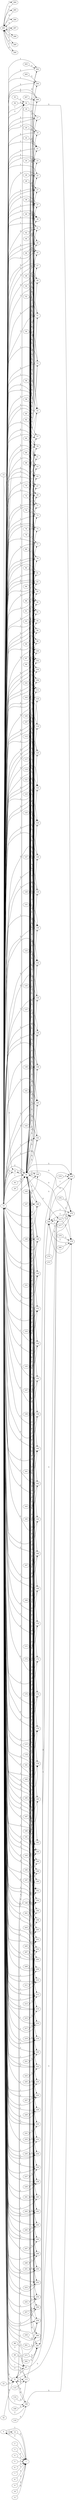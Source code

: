 digraph AST {
rankdir=LR
0; 1; 2; 3; 4; 5; 6; 7; 8; 9; 10; 11; 12; 13; 14; 15; 16; 17; 18; 19; 20; 21; 22; 23; 24; 25; 26; 27; 28; 29; 30; 31; 32; 33; 34; 35; 36; 37; 38; 39; 40; 41; 42; 43; 44; 45; 46; 47; 48; 49; 50; 51; 52; 53; 54; 55; 56; 57; 58; 59; 60; 61; 62; 63; 64; 65; 66; 67; 68; 69; 70; 71; 72; 73; 74; 75; 76; 77; 78; 79; 80; 81; 82; 83; 84; 85; 86; 87; 88; 89; 90; 91; 92; 93; 94; 95; 96; 97; 98; 99; 100; 101; 102; 103; 104; 105; 106; 107; 108; 109; 110; 111; 112; 113; 114; 115; 116; 117; 118; 119; 120; 121; 122; 123; 124; 125; 126; 127; 128; 129; 130; 131; 132; 133; 134; 135; 136; 137; 138; 139; 140; 141; 142; 143; 144; 145; 146; 147; 148; 149; 150; 151; 152; 153; 154; 155; 156; 157; 158; 159; 160; 161; 162; 163; 164; 165; 166; 167; 168; 169; 170; 171; 172; 173; 174; 175; 176; 177; 178; 179; 180; 181; 182; 183; 184; 185; 186; 187; 188; 189; 190; 191; 192; 193; 194; 195; 196; 197; 198; 199; 200; 201; 202; 203; 204; 205; 206; 207; 208; 209; 210; 211; 212; 213; 214; 215; 216; 217; 218; 219; 220; 221; 222; 223; 224; 225; 226; 227; 228; 229; 230; 231; 232; 233; 234; 235; 236; 237; 238; 239; 240; 241; 242; 243; 244; 245; 246; 247; 248; 249; 250; 251; 252; 253; 254; 255; 256; 257; 258; 259; 260; 261; 262; 263; 264; 265; 266; 267; 268; 269; 270; 271; 272; 273; 274; 275; 276; 277; 278; 279; 280; 281; 282; 283; 284; 285; 286; 287; 288; 289; 290; 
0 -> 1[label="1"]
0 -> 12[label="1"]
1 -> 0[label="2"]
2 -> 1[label="5"]
3 -> 1[label="5"]
4 -> 1[label="5"]
5 -> 1[label="5"]
6 -> 1[label="5"]
7 -> 1[label="5"]
8 -> 1[label="5"]
9 -> 1[label="5"]
10 -> 1[label="5"]
11 -> 1[label="5"]
12 -> 0[label="2"]
12 -> 1[label="5"]
13 -> 14[label="1"]
13 -> 16[label="1"]
13 -> 17[label="1"]
13 -> 19[label="1"]
13 -> 21[label="1"]
13 -> 23[label="1"]
13 -> 25[label="1"]
13 -> 27[label="1"]
13 -> 31[label="1"]
13 -> 34[label="1"]
13 -> 37[label="1"]
13 -> 39[label="1"]
13 -> 41[label="1"]
13 -> 43[label="1"]
13 -> 45[label="1"]
13 -> 47[label="1"]
13 -> 49[label="1"]
13 -> 51[label="1"]
13 -> 53[label="1"]
13 -> 55[label="1"]
13 -> 57[label="1"]
13 -> 59[label="1"]
13 -> 61[label="1"]
13 -> 63[label="1"]
13 -> 65[label="1"]
13 -> 67[label="1"]
13 -> 69[label="1"]
13 -> 71[label="1"]
13 -> 73[label="1"]
13 -> 75[label="1"]
13 -> 77[label="1"]
13 -> 79[label="1"]
13 -> 81[label="1"]
13 -> 83[label="1"]
13 -> 85[label="1"]
13 -> 87[label="1"]
13 -> 90[label="1"]
13 -> 92[label="1"]
13 -> 94[label="1"]
13 -> 96[label="1"]
13 -> 98[label="1"]
13 -> 100[label="1"]
13 -> 102[label="1"]
13 -> 104[label="1"]
13 -> 106[label="1"]
13 -> 108[label="1"]
13 -> 111[label="1"]
13 -> 113[label="1"]
13 -> 116[label="1"]
13 -> 118[label="1"]
13 -> 120[label="1"]
13 -> 122[label="1"]
13 -> 124[label="1"]
13 -> 126[label="1"]
13 -> 128[label="1"]
13 -> 130[label="1"]
13 -> 132[label="1"]
13 -> 134[label="1"]
13 -> 136[label="1"]
13 -> 138[label="1"]
13 -> 140[label="1"]
13 -> 142[label="1"]
13 -> 144[label="1"]
13 -> 146[label="1"]
13 -> 148[label="1"]
13 -> 150[label="1"]
13 -> 152[label="1"]
13 -> 154[label="1"]
13 -> 156[label="1"]
13 -> 158[label="1"]
13 -> 160[label="1"]
13 -> 162[label="1"]
13 -> 164[label="1"]
13 -> 166[label="1"]
13 -> 168[label="1"]
13 -> 170[label="1"]
13 -> 172[label="1"]
13 -> 174[label="1"]
13 -> 176[label="1"]
13 -> 178[label="1"]
13 -> 180[label="1"]
13 -> 182[label="1"]
13 -> 184[label="1"]
13 -> 186[label="1"]
13 -> 188[label="1"]
13 -> 190[label="1"]
13 -> 192[label="1"]
13 -> 194[label="1"]
13 -> 196[label="1"]
13 -> 198[label="1"]
13 -> 200[label="1"]
13 -> 202[label="1"]
13 -> 204[label="1"]
13 -> 206[label="1"]
13 -> 208[label="1"]
13 -> 210[label="1"]
13 -> 212[label="1"]
13 -> 214[label="1"]
13 -> 216[label="1"]
13 -> 218[label="1"]
13 -> 220[label="1"]
13 -> 222[label="1"]
13 -> 224[label="1"]
13 -> 226[label="1"]
13 -> 228[label="1"]
13 -> 230[label="1"]
13 -> 232[label="1"]
13 -> 234[label="1"]
13 -> 236[label="1"]
13 -> 238[label="1"]
13 -> 240[label="1"]
13 -> 242[label="1"]
13 -> 244[label="1"]
13 -> 246[label="1"]
13 -> 248[label="1"]
13 -> 250[label="1"]
13 -> 252[label="1"]
13 -> 254[label="1"]
13 -> 256[label="1"]
13 -> 258[label="1"]
13 -> 260[label="1"]
13 -> 262[label="1"]
13 -> 264[label="1"]
13 -> 266[label="1"]
14 -> 13[label="2"]
14 -> 16[label="4"]
15 -> 14[label="5"]
16 -> 13[label="2"]
16 -> 14[label="3"]
16 -> 17[label="3"]
16 -> 19[label="3"]
16 -> 21[label="3"]
16 -> 23[label="3"]
16 -> 25[label="3"]
16 -> 27[label="3"]
16 -> 37[label="3"]
16 -> 39[label="3"]
16 -> 41[label="3"]
16 -> 43[label="3"]
16 -> 45[label="3"]
16 -> 47[label="3"]
16 -> 49[label="3"]
16 -> 51[label="3"]
16 -> 53[label="3"]
16 -> 55[label="3"]
16 -> 57[label="3"]
16 -> 59[label="3"]
16 -> 61[label="3"]
16 -> 63[label="3"]
16 -> 65[label="3"]
16 -> 67[label="3"]
16 -> 69[label="3"]
16 -> 71[label="3"]
16 -> 73[label="3"]
16 -> 75[label="3"]
16 -> 77[label="3"]
16 -> 79[label="3"]
16 -> 81[label="3"]
16 -> 83[label="3"]
16 -> 85[label="3"]
16 -> 90[label="3"]
16 -> 92[label="3"]
16 -> 94[label="3"]
16 -> 96[label="3"]
16 -> 98[label="3"]
16 -> 100[label="3"]
16 -> 102[label="3"]
16 -> 104[label="3"]
16 -> 106[label="3"]
16 -> 111[label="3"]
16 -> 116[label="3"]
16 -> 118[label="3"]
16 -> 120[label="3"]
16 -> 122[label="3"]
16 -> 124[label="3"]
16 -> 126[label="3"]
16 -> 128[label="3"]
16 -> 130[label="3"]
16 -> 132[label="3"]
16 -> 134[label="3"]
16 -> 136[label="3"]
16 -> 138[label="3"]
16 -> 140[label="3"]
16 -> 142[label="3"]
16 -> 144[label="3"]
16 -> 146[label="3"]
16 -> 148[label="3"]
16 -> 150[label="3"]
16 -> 152[label="3"]
16 -> 154[label="3"]
16 -> 156[label="3"]
16 -> 158[label="3"]
16 -> 160[label="3"]
16 -> 162[label="3"]
16 -> 164[label="3"]
16 -> 166[label="3"]
16 -> 168[label="3"]
16 -> 170[label="3"]
16 -> 172[label="3"]
16 -> 174[label="3"]
16 -> 176[label="3"]
16 -> 178[label="3"]
16 -> 180[label="3"]
16 -> 182[label="3"]
16 -> 184[label="3"]
16 -> 186[label="3"]
16 -> 188[label="3"]
16 -> 190[label="3"]
16 -> 192[label="3"]
16 -> 194[label="3"]
16 -> 196[label="3"]
16 -> 198[label="3"]
16 -> 200[label="3"]
16 -> 202[label="3"]
16 -> 204[label="3"]
16 -> 206[label="3"]
16 -> 208[label="3"]
16 -> 210[label="3"]
16 -> 212[label="3"]
16 -> 214[label="3"]
16 -> 216[label="3"]
16 -> 218[label="3"]
16 -> 220[label="3"]
16 -> 222[label="3"]
16 -> 224[label="3"]
16 -> 226[label="3"]
16 -> 228[label="3"]
16 -> 230[label="3"]
16 -> 232[label="3"]
16 -> 234[label="3"]
16 -> 236[label="3"]
16 -> 238[label="3"]
16 -> 240[label="3"]
16 -> 242[label="3"]
16 -> 244[label="3"]
16 -> 246[label="3"]
16 -> 248[label="3"]
16 -> 250[label="3"]
16 -> 252[label="3"]
16 -> 254[label="3"]
16 -> 256[label="3"]
16 -> 258[label="3"]
16 -> 260[label="3"]
16 -> 262[label="3"]
16 -> 264[label="3"]
16 -> 266[label="3"]
16 -> 269[label="5"]
16 -> 272[label="5"]
16 -> 275[label="5"]
16 -> 278[label="5"]
16 -> 281[label="5"]
17 -> 13[label="2"]
17 -> 16[label="4"]
18 -> 17[label="5"]
19 -> 13[label="2"]
19 -> 16[label="4"]
20 -> 19[label="5"]
21 -> 13[label="2"]
21 -> 16[label="4"]
22 -> 21[label="5"]
23 -> 13[label="2"]
23 -> 16[label="4"]
24 -> 23[label="5"]
25 -> 13[label="2"]
25 -> 16[label="4"]
26 -> 25[label="5"]
27 -> 13[label="2"]
27 -> 16[label="4"]
28 -> 27[label="5"]
29 -> 16[label="5"]
30 -> 16[label="5"]
31 -> 13[label="2"]
31 -> 34[label="3"]
31 -> 87[label="3"]
31 -> 108[label="3"]
31 -> 113[label="3"]
31 -> 272[label="5"]
32 -> 31[label="5"]
33 -> 31[label="5"]
34 -> 13[label="2"]
34 -> 31[label="4"]
34 -> 269[label="5"]
35 -> 34[label="5"]
36 -> 34[label="5"]
37 -> 13[label="2"]
37 -> 16[label="4"]
38 -> 37[label="5"]
39 -> 13[label="2"]
39 -> 16[label="4"]
40 -> 39[label="5"]
41 -> 13[label="2"]
41 -> 16[label="4"]
42 -> 41[label="5"]
43 -> 13[label="2"]
43 -> 16[label="4"]
44 -> 43[label="5"]
45 -> 13[label="2"]
45 -> 16[label="4"]
46 -> 45[label="5"]
47 -> 13[label="2"]
47 -> 16[label="4"]
48 -> 47[label="5"]
49 -> 13[label="2"]
49 -> 16[label="4"]
50 -> 49[label="5"]
51 -> 13[label="2"]
51 -> 16[label="4"]
52 -> 51[label="5"]
53 -> 13[label="2"]
53 -> 16[label="4"]
54 -> 53[label="5"]
55 -> 13[label="2"]
55 -> 16[label="4"]
56 -> 55[label="5"]
57 -> 13[label="2"]
57 -> 16[label="4"]
58 -> 57[label="5"]
59 -> 13[label="2"]
59 -> 16[label="4"]
60 -> 59[label="5"]
61 -> 13[label="2"]
61 -> 16[label="4"]
62 -> 61[label="5"]
63 -> 13[label="2"]
63 -> 16[label="4"]
64 -> 63[label="5"]
65 -> 13[label="2"]
65 -> 16[label="4"]
66 -> 65[label="5"]
67 -> 13[label="2"]
67 -> 16[label="4"]
68 -> 67[label="5"]
69 -> 13[label="2"]
69 -> 16[label="4"]
70 -> 69[label="5"]
71 -> 13[label="2"]
71 -> 16[label="4"]
72 -> 71[label="5"]
73 -> 13[label="2"]
73 -> 16[label="4"]
74 -> 73[label="5"]
75 -> 13[label="2"]
75 -> 16[label="4"]
76 -> 75[label="5"]
77 -> 13[label="2"]
77 -> 16[label="4"]
78 -> 77[label="5"]
79 -> 13[label="2"]
79 -> 16[label="4"]
80 -> 79[label="5"]
81 -> 13[label="2"]
81 -> 16[label="4"]
82 -> 81[label="5"]
83 -> 13[label="2"]
83 -> 16[label="4"]
84 -> 83[label="5"]
85 -> 13[label="2"]
85 -> 16[label="4"]
86 -> 85[label="5"]
87 -> 13[label="2"]
87 -> 31[label="4"]
87 -> 275[label="5"]
88 -> 87[label="5"]
89 -> 87[label="5"]
90 -> 13[label="2"]
90 -> 16[label="4"]
91 -> 90[label="5"]
92 -> 13[label="2"]
92 -> 16[label="4"]
93 -> 92[label="5"]
94 -> 13[label="2"]
94 -> 16[label="4"]
95 -> 94[label="5"]
96 -> 13[label="2"]
96 -> 16[label="4"]
97 -> 96[label="5"]
98 -> 13[label="2"]
98 -> 16[label="4"]
99 -> 98[label="5"]
100 -> 13[label="2"]
100 -> 16[label="4"]
101 -> 100[label="5"]
102 -> 13[label="2"]
102 -> 16[label="4"]
103 -> 102[label="5"]
104 -> 13[label="2"]
104 -> 16[label="4"]
105 -> 104[label="5"]
106 -> 13[label="2"]
106 -> 16[label="4"]
107 -> 106[label="5"]
108 -> 13[label="2"]
108 -> 31[label="4"]
108 -> 278[label="5"]
109 -> 108[label="5"]
110 -> 108[label="5"]
111 -> 13[label="2"]
111 -> 16[label="4"]
112 -> 111[label="5"]
113 -> 13[label="2"]
113 -> 31[label="4"]
113 -> 281[label="5"]
114 -> 113[label="5"]
115 -> 113[label="5"]
116 -> 13[label="2"]
116 -> 16[label="4"]
117 -> 116[label="5"]
118 -> 13[label="2"]
118 -> 16[label="4"]
119 -> 118[label="5"]
120 -> 13[label="2"]
120 -> 16[label="4"]
121 -> 120[label="5"]
122 -> 13[label="2"]
122 -> 16[label="4"]
123 -> 122[label="5"]
124 -> 13[label="2"]
124 -> 16[label="4"]
125 -> 124[label="5"]
126 -> 13[label="2"]
126 -> 16[label="4"]
127 -> 126[label="5"]
128 -> 13[label="2"]
128 -> 16[label="4"]
129 -> 128[label="5"]
130 -> 13[label="2"]
130 -> 16[label="4"]
131 -> 130[label="5"]
132 -> 13[label="2"]
132 -> 16[label="4"]
133 -> 132[label="5"]
134 -> 13[label="2"]
134 -> 16[label="4"]
135 -> 134[label="5"]
136 -> 13[label="2"]
136 -> 16[label="4"]
137 -> 136[label="5"]
138 -> 13[label="2"]
138 -> 16[label="4"]
139 -> 138[label="5"]
140 -> 13[label="2"]
140 -> 16[label="4"]
141 -> 140[label="5"]
142 -> 13[label="2"]
142 -> 16[label="4"]
143 -> 142[label="5"]
144 -> 13[label="2"]
144 -> 16[label="4"]
145 -> 144[label="5"]
146 -> 13[label="2"]
146 -> 16[label="4"]
147 -> 146[label="5"]
148 -> 13[label="2"]
148 -> 16[label="4"]
149 -> 148[label="5"]
150 -> 13[label="2"]
150 -> 16[label="4"]
151 -> 150[label="5"]
152 -> 13[label="2"]
152 -> 16[label="4"]
153 -> 152[label="5"]
154 -> 13[label="2"]
154 -> 16[label="4"]
155 -> 154[label="5"]
156 -> 13[label="2"]
156 -> 16[label="4"]
157 -> 156[label="5"]
158 -> 13[label="2"]
158 -> 16[label="4"]
159 -> 158[label="5"]
160 -> 13[label="2"]
160 -> 16[label="4"]
161 -> 160[label="5"]
162 -> 13[label="2"]
162 -> 16[label="4"]
163 -> 162[label="5"]
164 -> 13[label="2"]
164 -> 16[label="4"]
165 -> 164[label="5"]
166 -> 13[label="2"]
166 -> 16[label="4"]
167 -> 166[label="5"]
168 -> 13[label="2"]
168 -> 16[label="4"]
169 -> 168[label="5"]
170 -> 13[label="2"]
170 -> 16[label="4"]
171 -> 170[label="5"]
172 -> 13[label="2"]
172 -> 16[label="4"]
173 -> 172[label="5"]
174 -> 13[label="2"]
174 -> 16[label="4"]
175 -> 174[label="5"]
176 -> 13[label="2"]
176 -> 16[label="4"]
177 -> 176[label="5"]
178 -> 13[label="2"]
178 -> 16[label="4"]
179 -> 178[label="5"]
180 -> 13[label="2"]
180 -> 16[label="4"]
181 -> 180[label="5"]
182 -> 13[label="2"]
182 -> 16[label="4"]
183 -> 182[label="5"]
184 -> 13[label="2"]
184 -> 16[label="4"]
185 -> 184[label="5"]
186 -> 13[label="2"]
186 -> 16[label="4"]
187 -> 186[label="5"]
188 -> 13[label="2"]
188 -> 16[label="4"]
189 -> 188[label="5"]
190 -> 13[label="2"]
190 -> 16[label="4"]
191 -> 190[label="5"]
192 -> 13[label="2"]
192 -> 16[label="4"]
193 -> 192[label="5"]
194 -> 13[label="2"]
194 -> 16[label="4"]
195 -> 194[label="5"]
196 -> 13[label="2"]
196 -> 16[label="4"]
197 -> 196[label="5"]
198 -> 13[label="2"]
198 -> 16[label="4"]
199 -> 198[label="5"]
200 -> 13[label="2"]
200 -> 16[label="4"]
201 -> 200[label="5"]
202 -> 13[label="2"]
202 -> 16[label="4"]
203 -> 202[label="5"]
204 -> 13[label="2"]
204 -> 16[label="4"]
205 -> 204[label="5"]
206 -> 13[label="2"]
206 -> 16[label="4"]
207 -> 206[label="5"]
208 -> 13[label="2"]
208 -> 16[label="4"]
209 -> 208[label="5"]
210 -> 13[label="2"]
210 -> 16[label="4"]
211 -> 210[label="5"]
212 -> 13[label="2"]
212 -> 16[label="4"]
213 -> 212[label="5"]
214 -> 13[label="2"]
214 -> 16[label="4"]
215 -> 214[label="5"]
216 -> 13[label="2"]
216 -> 16[label="4"]
217 -> 216[label="5"]
218 -> 13[label="2"]
218 -> 16[label="4"]
219 -> 218[label="5"]
220 -> 13[label="2"]
220 -> 16[label="4"]
221 -> 220[label="5"]
222 -> 13[label="2"]
222 -> 16[label="4"]
223 -> 222[label="5"]
224 -> 13[label="2"]
224 -> 16[label="4"]
225 -> 224[label="5"]
226 -> 13[label="2"]
226 -> 16[label="4"]
227 -> 226[label="5"]
228 -> 13[label="2"]
228 -> 16[label="4"]
229 -> 228[label="5"]
230 -> 13[label="2"]
230 -> 16[label="4"]
231 -> 230[label="5"]
232 -> 13[label="2"]
232 -> 16[label="4"]
233 -> 232[label="5"]
234 -> 13[label="2"]
234 -> 16[label="4"]
235 -> 234[label="5"]
236 -> 13[label="2"]
236 -> 16[label="4"]
237 -> 236[label="5"]
238 -> 13[label="2"]
238 -> 16[label="4"]
239 -> 238[label="5"]
240 -> 13[label="2"]
240 -> 16[label="4"]
241 -> 240[label="5"]
242 -> 13[label="2"]
242 -> 16[label="4"]
243 -> 242[label="5"]
244 -> 13[label="2"]
244 -> 16[label="4"]
245 -> 244[label="5"]
246 -> 13[label="2"]
246 -> 16[label="4"]
247 -> 246[label="5"]
248 -> 13[label="2"]
248 -> 16[label="4"]
249 -> 248[label="5"]
250 -> 13[label="2"]
250 -> 16[label="4"]
251 -> 250[label="5"]
252 -> 13[label="2"]
252 -> 16[label="4"]
253 -> 252[label="5"]
254 -> 13[label="2"]
254 -> 16[label="4"]
255 -> 254[label="5"]
256 -> 13[label="2"]
256 -> 16[label="4"]
257 -> 256[label="5"]
258 -> 13[label="2"]
258 -> 16[label="4"]
259 -> 258[label="5"]
260 -> 13[label="2"]
260 -> 16[label="4"]
261 -> 260[label="5"]
262 -> 13[label="2"]
262 -> 16[label="4"]
263 -> 262[label="5"]
264 -> 13[label="2"]
264 -> 16[label="4"]
265 -> 264[label="5"]
266 -> 13[label="2"]
266 -> 16[label="4"]
267 -> 266[label="5"]
268 -> 269[label="1"]
268 -> 272[label="1"]
268 -> 275[label="1"]
268 -> 278[label="1"]
268 -> 281[label="1"]
269 -> 268[label="2"]
270 -> 269[label="5"]
271 -> 269[label="5"]
271 -> 281[label="5"]
272 -> 268[label="2"]
272 -> 269[label="5"]
272 -> 275[label="5"]
272 -> 278[label="5"]
272 -> 281[label="5"]
273 -> 272[label="5"]
274 -> 272[label="5"]
275 -> 268[label="2"]
276 -> 275[label="5"]
277 -> 275[label="5"]
278 -> 268[label="2"]
279 -> 278[label="5"]
280 -> 278[label="5"]
281 -> 268[label="2"]
282 -> 281[label="5"]
283 -> 284[label="1"]
283 -> 285[label="1"]
283 -> 286[label="1"]
283 -> 287[label="1"]
283 -> 288[label="1"]
283 -> 289[label="1"]
283 -> 290[label="1"]
284 -> 283[label="2"]
285 -> 283[label="2"]
286 -> 283[label="2"]
287 -> 283[label="2"]
288 -> 283[label="2"]
289 -> 283[label="2"]
290 -> 283[label="2"]
}
